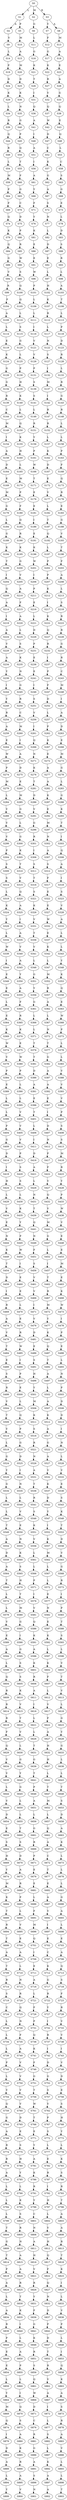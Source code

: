 strict digraph  {
	S0 -> S1 [ label = L ];
	S0 -> S2 [ label = M ];
	S0 -> S3 [ label = R ];
	S1 -> S4 [ label = A ];
	S1 -> S5 [ label = P ];
	S2 -> S6 [ label = G ];
	S3 -> S7 [ label = Y ];
	S3 -> S8 [ label = A ];
	S4 -> S9 [ label = V ];
	S5 -> S10 [ label = M ];
	S6 -> S11 [ label = L ];
	S7 -> S12 [ label = F ];
	S8 -> S13 [ label = M ];
	S9 -> S14 [ label = L ];
	S10 -> S15 [ label = A ];
	S11 -> S16 [ label = G ];
	S12 -> S17 [ label = G ];
	S13 -> S18 [ label = A ];
	S14 -> S19 [ label = P ];
	S15 -> S20 [ label = M ];
	S16 -> S21 [ label = K ];
	S17 -> S22 [ label = K ];
	S18 -> S23 [ label = E ];
	S19 -> S24 [ label = D ];
	S20 -> S25 [ label = D ];
	S21 -> S26 [ label = T ];
	S22 -> S27 [ label = R ];
	S23 -> S28 [ label = A ];
	S24 -> S29 [ label = K ];
	S25 -> S30 [ label = K ];
	S26 -> S31 [ label = I ];
	S27 -> S32 [ label = V ];
	S28 -> S33 [ label = G ];
	S29 -> S34 [ label = L ];
	S30 -> S35 [ label = N ];
	S31 -> S36 [ label = Q ];
	S32 -> S37 [ label = Q ];
	S33 -> S38 [ label = Q ];
	S34 -> S39 [ label = R ];
	S35 -> S40 [ label = G ];
	S36 -> S41 [ label = A ];
	S37 -> S42 [ label = W ];
	S38 -> S43 [ label = E ];
	S39 -> S44 [ label = Q ];
	S40 -> S45 [ label = P ];
	S41 -> S46 [ label = I ];
	S42 -> S47 [ label = D ];
	S43 -> S48 [ label = Q ];
	S44 -> S49 [ label = R ];
	S45 -> S50 [ label = Q ];
	S46 -> S51 [ label = A ];
	S47 -> S52 [ label = C ];
	S48 -> S53 [ label = L ];
	S49 -> S54 [ label = L ];
	S50 -> S55 [ label = T ];
	S51 -> S56 [ label = I ];
	S52 -> S57 [ label = K ];
	S53 -> S58 [ label = C ];
	S54 -> S59 [ label = M ];
	S55 -> S60 [ label = F ];
	S56 -> S61 [ label = A ];
	S57 -> S62 [ label = G ];
	S58 -> S63 [ label = S ];
	S59 -> S64 [ label = P ];
	S60 -> S65 [ label = G ];
	S61 -> S66 [ label = Y ];
	S62 -> S67 [ label = A ];
	S63 -> S68 [ label = G ];
	S64 -> S69 [ label = F ];
	S65 -> S70 [ label = C ];
	S66 -> S71 [ label = F ];
	S67 -> S72 [ label = S ];
	S68 -> S73 [ label = E ];
	S69 -> S74 [ label = Q ];
	S70 -> S75 [ label = D ];
	S71 -> S76 [ label = Y ];
	S72 -> S77 [ label = N ];
	S73 -> S78 [ label = L ];
	S74 -> S79 [ label = K ];
	S75 -> S80 [ label = P ];
	S76 -> S81 [ label = K ];
	S77 -> S82 [ label = L ];
	S78 -> S83 [ label = D ];
	S79 -> S84 [ label = Q ];
	S80 -> S85 [ label = R ];
	S81 -> S86 [ label = E ];
	S82 -> S87 [ label = D ];
	S83 -> S88 [ label = S ];
	S84 -> S89 [ label = G ];
	S85 -> S90 [ label = W ];
	S86 -> S91 [ label = E ];
	S87 -> S92 [ label = E ];
	S88 -> S93 [ label = R ];
	S89 -> S94 [ label = V ];
	S90 -> S95 [ label = S ];
	S91 -> S96 [ label = W ];
	S92 -> S97 [ label = L ];
	S93 -> S98 [ label = L ];
	S94 -> S99 [ label = R ];
	S95 -> S100 [ label = Q ];
	S96 -> S101 [ label = P ];
	S97 -> S102 [ label = H ];
	S98 -> S103 [ label = A ];
	S99 -> S104 [ label = F ];
	S100 -> S105 [ label = Q ];
	S101 -> S106 [ label = L ];
	S102 -> S107 [ label = K ];
	S103 -> S108 [ label = T ];
	S104 -> S109 [ label = A ];
	S105 -> S110 [ label = L ];
	S106 -> S111 [ label = L ];
	S107 -> S112 [ label = R ];
	S108 -> S113 [ label = L ];
	S109 -> S114 [ label = L ];
	S110 -> S115 [ label = S ];
	S111 -> S116 [ label = I ];
	S112 -> S117 [ label = L ];
	S113 -> S118 [ label = P ];
	S114 -> S119 [ label = E ];
	S115 -> S120 [ label = G ];
	S116 -> S121 [ label = V ];
	S117 -> S122 [ label = N ];
	S118 -> S123 [ label = D ];
	S119 -> S124 [ label = K ];
	S120 -> S125 [ label = L ];
	S121 -> S126 [ label = V ];
	S122 -> S127 [ label = S ];
	S123 -> S128 [ label = R ];
	S124 -> S129 [ label = G ];
	S125 -> S130 [ label = P ];
	S126 -> S131 [ label = P ];
	S127 -> S132 [ label = I ];
	S128 -> S133 [ label = L ];
	S129 -> S134 [ label = G ];
	S130 -> S135 [ label = H ];
	S131 -> S136 [ label = S ];
	S132 -> S137 [ label = M ];
	S133 -> S138 [ label = R ];
	S134 -> S139 [ label = R ];
	S135 -> S140 [ label = K ];
	S136 -> S141 [ label = S ];
	S137 -> S142 [ label = I ];
	S138 -> S143 [ label = G ];
	S139 -> S144 [ label = C ];
	S140 -> S145 [ label = L ];
	S141 -> S146 [ label = L ];
	S142 -> S147 [ label = R ];
	S143 -> S148 [ label = R ];
	S144 -> S149 [ label = M ];
	S145 -> S150 [ label = Q ];
	S146 -> S151 [ label = R ];
	S147 -> S152 [ label = R ];
	S148 -> S153 [ label = L ];
	S149 -> S154 [ label = I ];
	S150 -> S155 [ label = K ];
	S151 -> S156 [ label = Y ];
	S152 -> S157 [ label = L ];
	S153 -> S158 [ label = L ];
	S154 -> S159 [ label = A ];
	S155 -> S160 [ label = H ];
	S156 -> S161 [ label = P ];
	S157 -> S162 [ label = K ];
	S158 -> S163 [ label = P ];
	S159 -> S164 [ label = D ];
	S160 -> S165 [ label = L ];
	S161 -> S166 [ label = W ];
	S162 -> S167 [ label = D ];
	S163 -> S168 [ label = F ];
	S164 -> S169 [ label = E ];
	S165 -> S170 [ label = M ];
	S166 -> S171 [ label = T ];
	S167 -> S172 [ label = E ];
	S168 -> S173 [ label = Q ];
	S169 -> S174 [ label = M ];
	S170 -> S175 [ label = P ];
	S171 -> S176 [ label = E ];
	S172 -> S177 [ label = V ];
	S173 -> S178 [ label = R ];
	S174 -> S179 [ label = G ];
	S175 -> S180 [ label = F ];
	S176 -> S181 [ label = E ];
	S177 -> S182 [ label = L ];
	S178 -> S183 [ label = E ];
	S179 -> S184 [ label = L ];
	S180 -> S185 [ label = Q ];
	S181 -> S186 [ label = I ];
	S182 -> S187 [ label = T ];
	S183 -> S188 [ label = G ];
	S184 -> S189 [ label = G ];
	S185 -> S190 [ label = R ];
	S186 -> S191 [ label = E ];
	S187 -> S192 [ label = Q ];
	S188 -> S193 [ label = V ];
	S189 -> S194 [ label = K ];
	S190 -> S195 [ label = K ];
	S191 -> S196 [ label = K ];
	S192 -> S197 [ label = L ];
	S193 -> S198 [ label = T ];
	S194 -> S199 [ label = T ];
	S195 -> S200 [ label = G ];
	S196 -> S201 [ label = W ];
	S197 -> S202 [ label = P ];
	S198 -> S203 [ label = F ];
	S199 -> S204 [ label = I ];
	S200 -> S205 [ label = V ];
	S201 -> S206 [ label = I ];
	S202 -> S207 [ label = P ];
	S203 -> S208 [ label = A ];
	S204 -> S209 [ label = Q ];
	S205 -> S210 [ label = A ];
	S206 -> S211 [ label = P ];
	S207 -> S212 [ label = K ];
	S208 -> S213 [ label = L ];
	S209 -> S214 [ label = A ];
	S210 -> S215 [ label = F ];
	S211 -> S216 [ label = E ];
	S212 -> S217 [ label = I ];
	S213 -> S218 [ label = S ];
	S214 -> S219 [ label = I ];
	S215 -> S220 [ label = A ];
	S216 -> S221 [ label = L ];
	S217 -> S222 [ label = K ];
	S218 -> S223 [ label = R ];
	S219 -> S224 [ label = A ];
	S220 -> S225 [ label = L ];
	S221 -> S226 [ label = D ];
	S222 -> S227 [ label = Q ];
	S223 -> S228 [ label = R ];
	S224 -> S229 [ label = V ];
	S225 -> S230 [ label = S ];
	S226 -> S231 [ label = P ];
	S227 -> S232 [ label = R ];
	S228 -> S233 [ label = G ];
	S229 -> S234 [ label = A ];
	S230 -> S235 [ label = K ];
	S231 -> S236 [ label = E ];
	S232 -> S237 [ label = I ];
	S233 -> S238 [ label = R ];
	S234 -> S239 [ label = Y ];
	S235 -> S240 [ label = N ];
	S236 -> S241 [ label = E ];
	S237 -> S242 [ label = P ];
	S238 -> S243 [ label = C ];
	S239 -> S244 [ label = I ];
	S240 -> S245 [ label = G ];
	S241 -> S246 [ label = I ];
	S242 -> S247 [ label = F ];
	S243 -> S248 [ label = M ];
	S244 -> S249 [ label = Y ];
	S245 -> S250 [ label = R ];
	S246 -> S251 [ label = S ];
	S247 -> S252 [ label = D ];
	S248 -> S253 [ label = I ];
	S249 -> S254 [ label = R ];
	S250 -> S255 [ label = C ];
	S251 -> S256 [ label = V ];
	S252 -> S257 [ label = L ];
	S253 -> S258 [ label = A ];
	S254 -> S259 [ label = A ];
	S255 -> S260 [ label = M ];
	S256 -> S261 [ label = I ];
	S257 -> S262 [ label = P ];
	S258 -> S263 [ label = D ];
	S259 -> S264 [ label = E ];
	S260 -> S265 [ label = I ];
	S261 -> S266 [ label = Q ];
	S262 -> S267 [ label = K ];
	S263 -> S268 [ label = E ];
	S264 -> S269 [ label = W ];
	S265 -> S270 [ label = A ];
	S266 -> S271 [ label = N ];
	S267 -> S272 [ label = E ];
	S268 -> S273 [ label = M ];
	S269 -> S274 [ label = P ];
	S270 -> S275 [ label = D ];
	S271 -> S276 [ label = K ];
	S272 -> S277 [ label = A ];
	S273 -> S278 [ label = G ];
	S274 -> S279 [ label = M ];
	S275 -> S280 [ label = E ];
	S276 -> S281 [ label = T ];
	S277 -> S282 [ label = A ];
	S278 -> S283 [ label = L ];
	S279 -> S284 [ label = L ];
	S280 -> S285 [ label = M ];
	S281 -> S286 [ label = D ];
	S282 -> S287 [ label = K ];
	S283 -> S288 [ label = G ];
	S284 -> S289 [ label = V ];
	S285 -> S290 [ label = G ];
	S286 -> S291 [ label = V ];
	S287 -> S292 [ label = E ];
	S288 -> S293 [ label = K ];
	S289 -> S294 [ label = V ];
	S290 -> S295 [ label = L ];
	S291 -> S296 [ label = G ];
	S292 -> S297 [ label = M ];
	S293 -> S298 [ label = T ];
	S294 -> S299 [ label = V ];
	S295 -> S300 [ label = G ];
	S296 -> S301 [ label = R ];
	S297 -> S302 [ label = N ];
	S298 -> S303 [ label = I ];
	S299 -> S304 [ label = P ];
	S300 -> S305 [ label = K ];
	S301 -> S306 [ label = I ];
	S302 -> S307 [ label = A ];
	S303 -> S308 [ label = Q ];
	S304 -> S309 [ label = S ];
	S305 -> S310 [ label = T ];
	S306 -> S311 [ label = S ];
	S307 -> S312 [ label = S ];
	S308 -> S313 [ label = A ];
	S309 -> S314 [ label = S ];
	S310 -> S315 [ label = V ];
	S311 -> S316 [ label = T ];
	S312 -> S317 [ label = F ];
	S313 -> S318 [ label = I ];
	S314 -> S319 [ label = L ];
	S315 -> S320 [ label = Q ];
	S316 -> S321 [ label = S ];
	S317 -> S322 [ label = E ];
	S318 -> S323 [ label = S ];
	S319 -> S324 [ label = K ];
	S320 -> S325 [ label = A ];
	S321 -> S326 [ label = K ];
	S322 -> S327 [ label = E ];
	S323 -> S328 [ label = V ];
	S324 -> S329 [ label = Y ];
	S325 -> S330 [ label = I ];
	S326 -> S331 [ label = V ];
	S327 -> S332 [ label = W ];
	S328 -> S333 [ label = A ];
	S329 -> S334 [ label = L ];
	S330 -> S335 [ label = A ];
	S331 -> S336 [ label = T ];
	S332 -> S337 [ label = E ];
	S333 -> S338 [ label = L ];
	S334 -> S339 [ label = W ];
	S335 -> S340 [ label = V ];
	S336 -> S341 [ label = V ];
	S337 -> S342 [ label = K ];
	S338 -> S343 [ label = L ];
	S339 -> S344 [ label = I ];
	S340 -> S345 [ label = A ];
	S341 -> S346 [ label = L ];
	S342 -> S347 [ label = L ];
	S343 -> S348 [ label = Y ];
	S344 -> S349 [ label = E ];
	S345 -> S350 [ label = Y ];
	S346 -> S351 [ label = G ];
	S347 -> S352 [ label = M ];
	S348 -> S353 [ label = K ];
	S349 -> S354 [ label = E ];
	S350 -> S355 [ label = A ];
	S351 -> S356 [ label = Y ];
	S352 -> S357 [ label = R ];
	S353 -> S358 [ label = Q ];
	S354 -> S359 [ label = L ];
	S355 -> S360 [ label = F ];
	S356 -> S361 [ label = G ];
	S357 -> S362 [ label = A ];
	S358 -> S363 [ label = E ];
	S359 -> S364 [ label = E ];
	S360 -> S365 [ label = R ];
	S361 -> S366 [ label = L ];
	S362 -> S367 [ label = L ];
	S363 -> S368 [ label = W ];
	S364 -> S369 [ label = K ];
	S365 -> S370 [ label = K ];
	S366 -> S371 [ label = L ];
	S367 -> S372 [ label = N ];
	S368 -> S373 [ label = P ];
	S369 -> S374 [ label = W ];
	S370 -> S375 [ label = E ];
	S371 -> S376 [ label = T ];
	S372 -> S377 [ label = T ];
	S373 -> S378 [ label = L ];
	S374 -> S379 [ label = V ];
	S375 -> S380 [ label = W ];
	S376 -> S381 [ label = T ];
	S377 -> S382 [ label = G ];
	S378 -> S383 [ label = L ];
	S379 -> S384 [ label = P ];
	S380 -> S385 [ label = P ];
	S381 -> S386 [ label = D ];
	S382 -> S387 [ label = A ];
	S383 -> S388 [ label = V ];
	S384 -> S389 [ label = E ];
	S385 -> S390 [ label = L ];
	S386 -> S391 [ label = A ];
	S387 -> S392 [ label = A ];
	S388 -> S393 [ label = V ];
	S389 -> S394 [ label = L ];
	S390 -> S395 [ label = L ];
	S391 -> S396 [ label = E ];
	S392 -> S397 [ label = E ];
	S393 -> S398 [ label = V ];
	S394 -> S399 [ label = L ];
	S395 -> S400 [ label = V ];
	S396 -> S401 [ label = T ];
	S397 -> S402 [ label = I ];
	S398 -> S403 [ label = P ];
	S399 -> S404 [ label = P ];
	S400 -> S405 [ label = V ];
	S401 -> S406 [ label = L ];
	S402 -> S407 [ label = D ];
	S403 -> S408 [ label = S ];
	S404 -> S409 [ label = G ];
	S405 -> S410 [ label = V ];
	S406 -> S411 [ label = I ];
	S407 -> S412 [ label = N ];
	S408 -> S413 [ label = S ];
	S409 -> S414 [ label = D ];
	S410 -> S415 [ label = P ];
	S411 -> S416 [ label = D ];
	S412 -> S417 [ label = P ];
	S413 -> S418 [ label = M ];
	S414 -> S419 [ label = I ];
	S415 -> S420 [ label = S ];
	S416 -> S421 [ label = A ];
	S417 -> S422 [ label = F ];
	S418 -> S423 [ label = R ];
	S419 -> S424 [ label = H ];
	S420 -> S425 [ label = S ];
	S421 -> S426 [ label = L ];
	S422 -> S427 [ label = V ];
	S423 -> S428 [ label = Y ];
	S424 -> S429 [ label = L ];
	S425 -> S430 [ label = L ];
	S426 -> S431 [ label = N ];
	S427 -> S432 [ label = Q ];
	S428 -> S433 [ label = P ];
	S429 -> S434 [ label = V ];
	S430 -> S435 [ label = K ];
	S431 -> S436 [ label = T ];
	S432 -> S437 [ label = V ];
	S433 -> S438 [ label = W ];
	S434 -> S439 [ label = E ];
	S435 -> S440 [ label = Y ];
	S436 -> S441 [ label = Q ];
	S437 -> S442 [ label = M ];
	S438 -> S443 [ label = V ];
	S439 -> S444 [ label = N ];
	S440 -> S445 [ label = P ];
	S441 -> S446 [ label = N ];
	S442 -> S447 [ label = G ];
	S443 -> S448 [ label = E ];
	S444 -> S449 [ label = K ];
	S445 -> S450 [ label = W ];
	S446 -> S451 [ label = F ];
	S447 -> S452 [ label = L ];
	S448 -> S453 [ label = E ];
	S449 -> S454 [ label = T ];
	S450 -> S455 [ label = I ];
	S451 -> S456 [ label = S ];
	S452 -> S457 [ label = I ];
	S453 -> S458 [ label = M ];
	S454 -> S459 [ label = D ];
	S455 -> S460 [ label = E ];
	S456 -> S461 [ label = V ];
	S457 -> S462 [ label = T ];
	S458 -> S463 [ label = E ];
	S459 -> S464 [ label = I ];
	S460 -> S465 [ label = E ];
	S461 -> S466 [ label = V ];
	S462 -> S467 [ label = R ];
	S463 -> S468 [ label = K ];
	S464 -> S469 [ label = R ];
	S465 -> S470 [ label = L ];
	S466 -> S471 [ label = I ];
	S467 -> S472 [ label = M ];
	S468 -> S473 [ label = W ];
	S469 -> S474 [ label = A ];
	S470 -> S475 [ label = E ];
	S471 -> S476 [ label = V ];
	S472 -> S477 [ label = Y ];
	S473 -> S478 [ label = I ];
	S474 -> S479 [ label = V ];
	S475 -> S480 [ label = R ];
	S476 -> S481 [ label = D ];
	S477 -> S482 [ label = K ];
	S478 -> S483 [ label = P ];
	S479 -> S484 [ label = T ];
	S480 -> S485 [ label = W ];
	S481 -> S486 [ label = E ];
	S482 -> S487 [ label = Q ];
	S483 -> S488 [ label = E ];
	S484 -> S489 [ label = E ];
	S485 -> S490 [ label = I ];
	S486 -> S491 [ label = S ];
	S487 -> S492 [ label = T ];
	S488 -> S493 [ label = L ];
	S489 -> S494 [ label = S ];
	S490 -> S495 [ label = P ];
	S491 -> S496 [ label = H ];
	S492 -> S497 [ label = A ];
	S493 -> S498 [ label = N ];
	S494 -> S499 [ label = R ];
	S495 -> S500 [ label = E ];
	S496 -> S501 [ label = Y ];
	S497 -> S502 [ label = L ];
	S498 -> S503 [ label = P ];
	S499 -> S504 [ label = V ];
	S500 -> S505 [ label = L ];
	S501 -> S506 [ label = M ];
	S502 -> S507 [ label = A ];
	S503 -> S508 [ label = D ];
	S504 -> S509 [ label = T ];
	S505 -> S510 [ label = Q ];
	S506 -> S511 [ label = K ];
	S507 -> S512 [ label = K ];
	S508 -> S513 [ label = D ];
	S509 -> S514 [ label = V ];
	S510 -> S515 [ label = P ];
	S511 -> S516 [ label = S ];
	S512 -> S517 [ label = A ];
	S513 -> S518 [ label = I ];
	S514 -> S519 [ label = L ];
	S515 -> S520 [ label = G ];
	S516 -> S521 [ label = R ];
	S517 -> S522 [ label = G ];
	S518 -> S523 [ label = N ];
	S519 -> S524 [ label = G ];
	S520 -> S525 [ label = D ];
	S521 -> S526 [ label = N ];
	S522 -> S527 [ label = A ];
	S523 -> S528 [ label = L ];
	S524 -> S529 [ label = Y ];
	S525 -> S530 [ label = I ];
	S526 -> S531 [ label = A ];
	S527 -> S532 [ label = V ];
	S528 -> S533 [ label = V ];
	S529 -> S534 [ label = G ];
	S530 -> S535 [ label = N ];
	S531 -> S536 [ label = T ];
	S532 -> S537 [ label = K ];
	S533 -> S538 [ label = E ];
	S534 -> S539 [ label = L ];
	S535 -> S540 [ label = L ];
	S536 -> S541 [ label = R ];
	S537 -> S542 [ label = D ];
	S538 -> S543 [ label = S ];
	S539 -> S544 [ label = L ];
	S540 -> S545 [ label = V ];
	S541 -> S546 [ label = S ];
	S542 -> S547 [ label = Y ];
	S543 -> S548 [ label = K ];
	S544 -> S549 [ label = T ];
	S545 -> S550 [ label = E ];
	S546 -> S551 [ label = K ];
	S547 -> S552 [ label = I ];
	S548 -> S553 [ label = T ];
	S549 -> S554 [ label = A ];
	S550 -> S555 [ label = N ];
	S551 -> S556 [ label = V ];
	S552 -> S557 [ label = K ];
	S553 -> S558 [ label = D ];
	S554 -> S559 [ label = D ];
	S555 -> S560 [ label = K ];
	S556 -> S561 [ label = L ];
	S557 -> S562 [ label = M ];
	S558 -> S563 [ label = V ];
	S559 -> S564 [ label = A ];
	S560 -> S565 [ label = S ];
	S561 -> S566 [ label = L ];
	S562 -> S567 [ label = L ];
	S563 -> S568 [ label = G ];
	S564 -> S569 [ label = T ];
	S565 -> S570 [ label = H ];
	S566 -> S571 [ label = P ];
	S567 -> S572 [ label = L ];
	S568 -> S573 [ label = R ];
	S569 -> S574 [ label = L ];
	S570 -> S575 [ label = T ];
	S571 -> S576 [ label = I ];
	S572 -> S577 [ label = E ];
	S573 -> S578 [ label = I ];
	S574 -> S579 [ label = L ];
	S575 -> S580 [ label = M ];
	S576 -> S581 [ label = V ];
	S577 -> S582 [ label = N ];
	S578 -> S583 [ label = P ];
	S579 -> S584 [ label = V ];
	S580 -> S585 [ label = G ];
	S581 -> S586 [ label = Q ];
	S582 -> S587 [ label = E ];
	S583 -> S588 [ label = T ];
	S584 -> S589 [ label = E ];
	S585 -> S590 [ label = I ];
	S586 -> S591 [ label = K ];
	S587 -> S592 [ label = K ];
	S588 -> S593 [ label = S ];
	S589 -> S594 [ label = A ];
	S590 -> S595 [ label = G ];
	S591 -> S596 [ label = A ];
	S592 -> S597 [ label = L ];
	S593 -> S598 [ label = L ];
	S594 -> S599 [ label = L ];
	S595 -> S600 [ label = S ];
	S596 -> S601 [ label = K ];
	S597 -> S602 [ label = K ];
	S598 -> S603 [ label = V ];
	S599 -> S604 [ label = Q ];
	S600 -> S605 [ label = S ];
	S601 -> S606 [ label = R ];
	S602 -> S607 [ label = F ];
	S603 -> S608 [ label = T ];
	S604 -> S609 [ label = R ];
	S605 -> S610 [ label = K ];
	S606 -> S611 [ label = A ];
	S607 -> S612 [ label = L ];
	S608 -> S613 [ label = V ];
	S609 -> S614 [ label = R ];
	S610 -> S615 [ label = V ];
	S611 -> S616 [ label = I ];
	S612 -> S617 [ label = V ];
	S613 -> S618 [ label = L ];
	S614 -> S619 [ label = R ];
	S615 -> S620 [ label = T ];
	S616 -> S621 [ label = L ];
	S617 -> S622 [ label = F ];
	S618 -> S623 [ label = G ];
	S619 -> S624 [ label = F ];
	S620 -> S625 [ label = V ];
	S621 -> S626 [ label = L ];
	S622 -> S627 [ label = A ];
	S623 -> S628 [ label = Y ];
	S624 -> S629 [ label = Q ];
	S625 -> S630 [ label = L ];
	S626 -> S631 [ label = T ];
	S627 -> S632 [ label = H ];
	S628 -> S633 [ label = G ];
	S629 -> S634 [ label = V ];
	S630 -> S635 [ label = G ];
	S631 -> S636 [ label = G ];
	S632 -> S637 [ label = H ];
	S633 -> S638 [ label = L ];
	S634 -> S639 [ label = V ];
	S635 -> S640 [ label = Y ];
	S636 -> S641 [ label = T ];
	S637 -> S642 [ label = L ];
	S638 -> S643 [ label = L ];
	S639 -> S644 [ label = L ];
	S640 -> S645 [ label = G ];
	S641 -> S646 [ label = P ];
	S642 -> S647 [ label = T ];
	S643 -> S648 [ label = T ];
	S644 -> S649 [ label = V ];
	S645 -> S650 [ label = L ];
	S646 -> S651 [ label = A ];
	S647 -> S652 [ label = M ];
	S648 -> S653 [ label = S ];
	S649 -> S654 [ label = D ];
	S650 -> S655 [ label = L ];
	S651 -> S656 [ label = L ];
	S652 -> S657 [ label = L ];
	S653 -> S658 [ label = D ];
	S654 -> S659 [ label = E ];
	S655 -> S660 [ label = T ];
	S656 -> S661 [ label = G ];
	S657 -> S662 [ label = Q ];
	S658 -> S663 [ label = A ];
	S659 -> S664 [ label = S ];
	S660 -> S665 [ label = S ];
	S661 -> S666 [ label = R ];
	S662 -> S667 [ label = A ];
	S663 -> S668 [ label = K ];
	S664 -> S669 [ label = H ];
	S665 -> S670 [ label = D ];
	S666 -> S671 [ label = P ];
	S667 -> S672 [ label = C ];
	S668 -> S673 [ label = L ];
	S669 -> S674 [ label = Y ];
	S670 -> S675 [ label = A ];
	S671 -> S676 [ label = E ];
	S672 -> S677 [ label = T ];
	S673 -> S678 [ label = L ];
	S674 -> S679 [ label = M ];
	S675 -> S680 [ label = R ];
	S676 -> S681 [ label = E ];
	S677 -> S682 [ label = E ];
	S678 -> S683 [ label = L ];
	S679 -> S684 [ label = K ];
	S680 -> S685 [ label = P ];
	S681 -> S686 [ label = L ];
	S682 -> S687 [ label = A ];
	S683 -> S688 [ label = G ];
	S684 -> S689 [ label = T ];
	S685 -> S690 [ label = L ];
	S686 -> S691 [ label = F ];
	S687 -> S692 [ label = V ];
	S688 -> S693 [ label = A ];
	S689 -> S694 [ label = R ];
	S690 -> S695 [ label = V ];
	S691 -> S696 [ label = M ];
	S692 -> S697 [ label = I ];
	S693 -> S698 [ label = L ];
	S694 -> S699 [ label = T ];
	S695 -> S700 [ label = E ];
	S696 -> S701 [ label = Q ];
	S697 -> S702 [ label = E ];
	S698 -> S703 [ label = E ];
	S699 -> S704 [ label = A ];
	S700 -> S705 [ label = A ];
	S701 -> S706 [ label = I ];
	S702 -> S707 [ label = C ];
	S703 -> S708 [ label = A ];
	S704 -> S709 [ label = T ];
	S705 -> S710 [ label = L ];
	S706 -> S711 [ label = E ];
	S707 -> S712 [ label = K ];
	S708 -> S713 [ label = Q ];
	S709 -> S714 [ label = R ];
	S710 -> S715 [ label = N ];
	S711 -> S716 [ label = A ];
	S712 -> S717 [ label = G ];
	S713 -> S718 [ label = S ];
	S714 -> S719 [ label = S ];
	S715 -> S720 [ label = R ];
	S716 -> S721 [ label = L ];
	S717 -> S722 [ label = R ];
	S718 -> S723 [ label = F ];
	S719 -> S724 [ label = C ];
	S720 -> S725 [ label = Q ];
	S721 -> S726 [ label = F ];
	S722 -> S727 [ label = Y ];
	S723 -> S728 [ label = R ];
	S724 -> S729 [ label = L ];
	S725 -> S730 [ label = N ];
	S726 -> S731 [ label = P ];
	S727 -> S732 [ label = I ];
	S728 -> S733 [ label = V ];
	S729 -> S734 [ label = L ];
	S730 -> S735 [ label = F ];
	S731 -> S736 [ label = Q ];
	S732 -> S737 [ label = R ];
	S733 -> S738 [ label = V ];
	S734 -> S739 [ label = L ];
	S735 -> S740 [ label = A ];
	S736 -> S741 [ label = K ];
	S737 -> S742 [ label = I ];
	S738 -> S743 [ label = I ];
	S739 -> S744 [ label = P ];
	S740 -> S745 [ label = V ];
	S741 -> S746 [ label = F ];
	S742 -> S747 [ label = D ];
	S743 -> S748 [ label = V ];
	S744 -> S749 [ label = L ];
	S745 -> S750 [ label = V ];
	S746 -> S751 [ label = G ];
	S747 -> S752 [ label = G ];
	S748 -> S753 [ label = D ];
	S749 -> S754 [ label = V ];
	S750 -> S755 [ label = V ];
	S751 -> S756 [ label = T ];
	S752 -> S757 [ label = S ];
	S753 -> S758 [ label = E ];
	S754 -> S759 [ label = Q ];
	S755 -> S760 [ label = V ];
	S756 -> S761 [ label = W ];
	S757 -> S762 [ label = V ];
	S758 -> S763 [ label = S ];
	S759 -> S764 [ label = G ];
	S760 -> S765 [ label = D ];
	S761 -> S766 [ label = T ];
	S762 -> S767 [ label = P ];
	S763 -> S768 [ label = H ];
	S764 -> S769 [ label = A ];
	S765 -> S770 [ label = E ];
	S766 -> S771 [ label = E ];
	S767 -> S772 [ label = S ];
	S768 -> S773 [ label = Y ];
	S769 -> S774 [ label = R ];
	S770 -> S775 [ label = S ];
	S771 -> S776 [ label = Y ];
	S772 -> S777 [ label = L ];
	S773 -> S778 [ label = L ];
	S774 -> S779 [ label = R ];
	S775 -> S780 [ label = H ];
	S776 -> S781 [ label = A ];
	S777 -> S782 [ label = E ];
	S778 -> S783 [ label = K ];
	S779 -> S784 [ label = A ];
	S780 -> S785 [ label = Y ];
	S781 -> S786 [ label = K ];
	S782 -> S787 [ label = R ];
	S783 -> S788 [ label = S ];
	S784 -> S789 [ label = L ];
	S785 -> S790 [ label = L ];
	S786 -> S791 [ label = R ];
	S787 -> S792 [ label = I ];
	S788 -> S793 [ label = R ];
	S789 -> S794 [ label = L ];
	S790 -> S795 [ label = K ];
	S791 -> S796 [ label = Y ];
	S792 -> S797 [ label = H ];
	S793 -> S798 [ label = T ];
	S794 -> S799 [ label = L ];
	S795 -> S800 [ label = S ];
	S796 -> S801 [ label = C ];
	S797 -> S802 [ label = L ];
	S798 -> S803 [ label = A ];
	S799 -> S804 [ label = T ];
	S800 -> S805 [ label = R ];
	S801 -> S806 [ label = N ];
	S802 -> S807 [ label = V ];
	S803 -> S808 [ label = A ];
	S804 -> S809 [ label = G ];
	S805 -> S810 [ label = N ];
	S806 -> S811 [ label = A ];
	S807 -> S812 [ label = H ];
	S808 -> S813 [ label = R ];
	S809 -> S814 [ label = T ];
	S810 -> S815 [ label = A ];
	S811 -> S816 [ label = H ];
	S812 -> S817 [ label = Q ];
	S813 -> S818 [ label = T ];
	S814 -> S819 [ label = P ];
	S815 -> S820 [ label = A ];
	S816 -> S821 [ label = V ];
	S817 -> S822 [ label = F ];
	S818 -> S823 [ label = K ];
	S819 -> S824 [ label = A ];
	S820 -> S825 [ label = R ];
	S821 -> S826 [ label = R ];
	S822 -> S827 [ label = Q ];
	S823 -> S828 [ label = I ];
	S824 -> S829 [ label = L ];
	S825 -> S830 [ label = T ];
	S826 -> S831 [ label = Y ];
	S827 -> S832 [ label = N ];
	S828 -> S833 [ label = L ];
	S829 -> S834 [ label = A ];
	S830 -> S835 [ label = K ];
	S831 -> S836 [ label = F ];
	S832 -> S837 [ label = D ];
	S833 -> S838 [ label = V ];
	S834 -> S839 [ label = R ];
	S835 -> S840 [ label = I ];
	S836 -> S841 [ label = G ];
	S837 -> S842 [ label = P ];
	S838 -> S843 [ label = P ];
	S839 -> S844 [ label = P ];
	S840 -> S845 [ label = L ];
	S841 -> S846 [ label = K ];
	S842 -> S847 [ label = D ];
	S843 -> S848 [ label = L ];
	S844 -> S849 [ label = E ];
	S845 -> S850 [ label = A ];
	S846 -> S851 [ label = R ];
	S847 -> S852 [ label = T ];
	S848 -> S853 [ label = I ];
	S849 -> S854 [ label = E ];
	S850 -> S855 [ label = P ];
	S851 -> S856 [ label = S ];
	S852 -> S857 [ label = R ];
	S853 -> S858 [ label = Q ];
	S854 -> S859 [ label = L ];
	S855 -> S860 [ label = L ];
	S856 -> S861 [ label = Q ];
	S857 -> S862 [ label = V ];
	S858 -> S863 [ label = K ];
	S859 -> S864 [ label = Y ];
	S860 -> S865 [ label = I ];
	S861 -> S866 [ label = W ];
	S862 -> S867 [ label = A ];
	S863 -> S868 [ label = A ];
	S864 -> S869 [ label = M ];
	S865 -> S870 [ label = Q ];
	S866 -> S871 [ label = D ];
	S867 -> S872 [ label = I ];
	S868 -> S873 [ label = S ];
	S869 -> S874 [ label = Q ];
	S870 -> S875 [ label = S ];
	S871 -> S876 [ label = C ];
	S872 -> S877 [ label = L ];
	S873 -> S878 [ label = R ];
	S874 -> S879 [ label = I ];
	S875 -> S880 [ label = A ];
	S876 -> S881 [ label = R ];
	S877 -> S882 [ label = S ];
	S878 -> S883 [ label = A ];
	S879 -> S884 [ label = D ];
	S880 -> S885 [ label = K ];
	S881 -> S886 [ label = G ];
	S882 -> S887 [ label = L ];
	S883 -> S888 [ label = V ];
	S884 -> S889 [ label = A ];
	S885 -> S890 [ label = R ];
	S886 -> S891 [ label = A ];
	S887 -> S892 [ label = K ];
	S888 -> S893 [ label = L ];
	S889 -> S894 [ label = L ];
	S890 -> S895 [ label = A ];
	S891 -> S896 [ label = S ];
	S892 -> S897 [ label = A ];
	S893 -> S898 [ label = L ];
	S894 -> S899 [ label = Y ];
	S895 -> S900 [ label = V ];
	S896 -> S901 [ label = N ];
	S897 -> S902 [ label = A ];
	S898 -> S903 [ label = T ];
}
